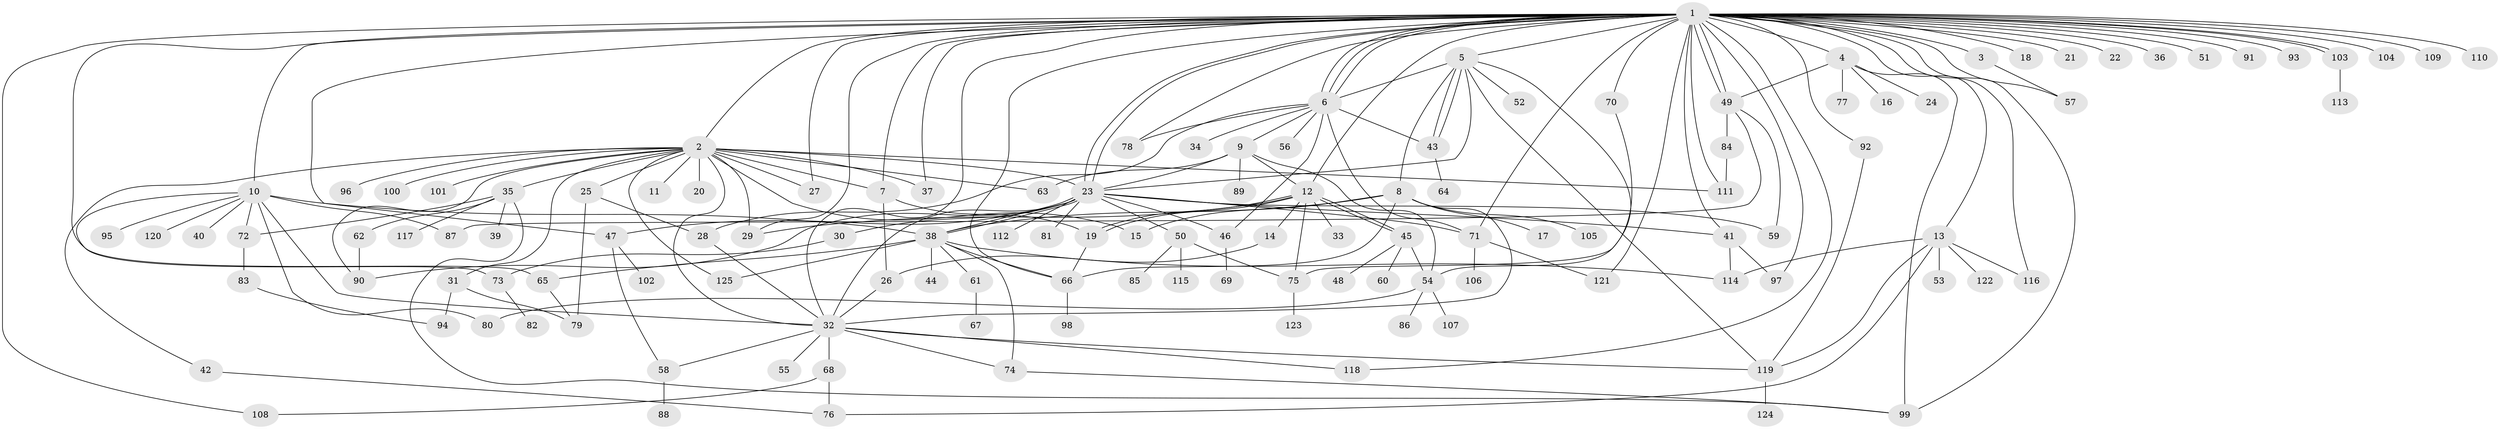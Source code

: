 // coarse degree distribution, {14: 0.02631578947368421, 10: 0.02631578947368421, 16: 0.02631578947368421, 7: 0.05263157894736842, 8: 0.02631578947368421, 15: 0.02631578947368421, 5: 0.13157894736842105, 6: 0.05263157894736842, 2: 0.23684210526315788, 1: 0.13157894736842105, 12: 0.02631578947368421, 3: 0.10526315789473684, 9: 0.02631578947368421, 4: 0.10526315789473684}
// Generated by graph-tools (version 1.1) at 2025/50/03/04/25 22:50:14]
// undirected, 125 vertices, 203 edges
graph export_dot {
  node [color=gray90,style=filled];
  1;
  2;
  3;
  4;
  5;
  6;
  7;
  8;
  9;
  10;
  11;
  12;
  13;
  14;
  15;
  16;
  17;
  18;
  19;
  20;
  21;
  22;
  23;
  24;
  25;
  26;
  27;
  28;
  29;
  30;
  31;
  32;
  33;
  34;
  35;
  36;
  37;
  38;
  39;
  40;
  41;
  42;
  43;
  44;
  45;
  46;
  47;
  48;
  49;
  50;
  51;
  52;
  53;
  54;
  55;
  56;
  57;
  58;
  59;
  60;
  61;
  62;
  63;
  64;
  65;
  66;
  67;
  68;
  69;
  70;
  71;
  72;
  73;
  74;
  75;
  76;
  77;
  78;
  79;
  80;
  81;
  82;
  83;
  84;
  85;
  86;
  87;
  88;
  89;
  90;
  91;
  92;
  93;
  94;
  95;
  96;
  97;
  98;
  99;
  100;
  101;
  102;
  103;
  104;
  105;
  106;
  107;
  108;
  109;
  110;
  111;
  112;
  113;
  114;
  115;
  116;
  117;
  118;
  119;
  120;
  121;
  122;
  123;
  124;
  125;
  1 -- 2;
  1 -- 3;
  1 -- 4;
  1 -- 5;
  1 -- 6;
  1 -- 6;
  1 -- 6;
  1 -- 7;
  1 -- 10;
  1 -- 12;
  1 -- 13;
  1 -- 18;
  1 -- 21;
  1 -- 22;
  1 -- 23;
  1 -- 23;
  1 -- 27;
  1 -- 29;
  1 -- 32;
  1 -- 36;
  1 -- 37;
  1 -- 41;
  1 -- 47;
  1 -- 49;
  1 -- 49;
  1 -- 51;
  1 -- 57;
  1 -- 65;
  1 -- 66;
  1 -- 70;
  1 -- 71;
  1 -- 78;
  1 -- 91;
  1 -- 92;
  1 -- 93;
  1 -- 97;
  1 -- 99;
  1 -- 103;
  1 -- 103;
  1 -- 104;
  1 -- 108;
  1 -- 109;
  1 -- 110;
  1 -- 111;
  1 -- 116;
  1 -- 118;
  1 -- 121;
  2 -- 7;
  2 -- 11;
  2 -- 15;
  2 -- 20;
  2 -- 23;
  2 -- 25;
  2 -- 27;
  2 -- 29;
  2 -- 31;
  2 -- 32;
  2 -- 35;
  2 -- 37;
  2 -- 42;
  2 -- 63;
  2 -- 90;
  2 -- 96;
  2 -- 100;
  2 -- 101;
  2 -- 111;
  2 -- 125;
  3 -- 57;
  4 -- 16;
  4 -- 24;
  4 -- 49;
  4 -- 77;
  4 -- 99;
  5 -- 6;
  5 -- 8;
  5 -- 23;
  5 -- 43;
  5 -- 43;
  5 -- 52;
  5 -- 54;
  5 -- 119;
  6 -- 9;
  6 -- 28;
  6 -- 34;
  6 -- 43;
  6 -- 46;
  6 -- 56;
  6 -- 71;
  6 -- 78;
  7 -- 19;
  7 -- 26;
  8 -- 15;
  8 -- 17;
  8 -- 32;
  8 -- 38;
  8 -- 66;
  8 -- 105;
  9 -- 12;
  9 -- 23;
  9 -- 54;
  9 -- 63;
  9 -- 89;
  10 -- 32;
  10 -- 38;
  10 -- 40;
  10 -- 72;
  10 -- 73;
  10 -- 80;
  10 -- 87;
  10 -- 95;
  10 -- 120;
  12 -- 14;
  12 -- 19;
  12 -- 19;
  12 -- 29;
  12 -- 33;
  12 -- 45;
  12 -- 45;
  12 -- 75;
  13 -- 53;
  13 -- 76;
  13 -- 114;
  13 -- 116;
  13 -- 119;
  13 -- 122;
  14 -- 26;
  19 -- 66;
  23 -- 30;
  23 -- 32;
  23 -- 38;
  23 -- 38;
  23 -- 41;
  23 -- 46;
  23 -- 47;
  23 -- 50;
  23 -- 59;
  23 -- 71;
  23 -- 81;
  23 -- 90;
  23 -- 112;
  25 -- 28;
  25 -- 79;
  26 -- 32;
  28 -- 32;
  30 -- 73;
  31 -- 79;
  31 -- 94;
  32 -- 55;
  32 -- 58;
  32 -- 68;
  32 -- 74;
  32 -- 118;
  32 -- 119;
  35 -- 39;
  35 -- 62;
  35 -- 72;
  35 -- 99;
  35 -- 117;
  38 -- 44;
  38 -- 61;
  38 -- 65;
  38 -- 66;
  38 -- 74;
  38 -- 114;
  38 -- 125;
  41 -- 97;
  41 -- 114;
  42 -- 76;
  43 -- 64;
  45 -- 48;
  45 -- 54;
  45 -- 60;
  46 -- 69;
  47 -- 58;
  47 -- 102;
  49 -- 59;
  49 -- 84;
  49 -- 87;
  50 -- 75;
  50 -- 85;
  50 -- 115;
  54 -- 80;
  54 -- 86;
  54 -- 107;
  58 -- 88;
  61 -- 67;
  62 -- 90;
  65 -- 79;
  66 -- 98;
  68 -- 76;
  68 -- 108;
  70 -- 75;
  71 -- 106;
  71 -- 121;
  72 -- 83;
  73 -- 82;
  74 -- 99;
  75 -- 123;
  83 -- 94;
  84 -- 111;
  92 -- 119;
  103 -- 113;
  119 -- 124;
}
